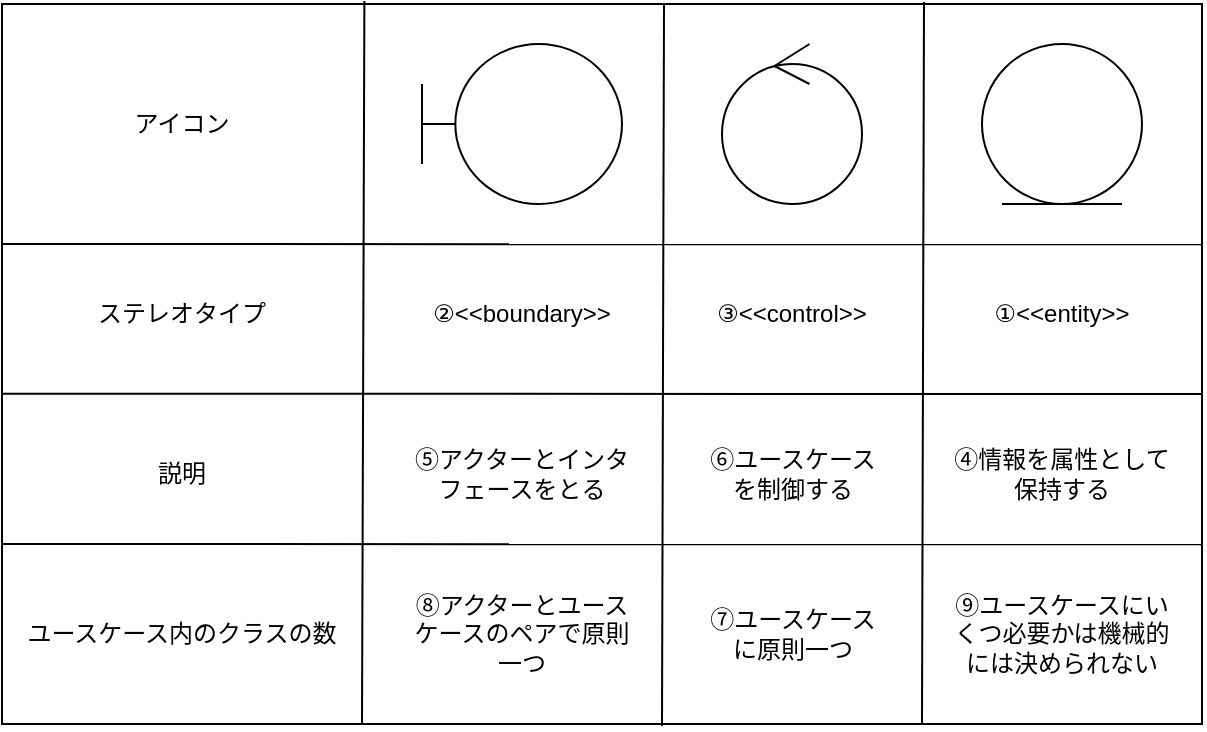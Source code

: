 <mxfile version="21.6.1" type="device">
  <diagram name="ページ1" id="_2WbdCHmIk3axlrSSZxs">
    <mxGraphModel dx="880" dy="444" grid="1" gridSize="10" guides="1" tooltips="1" connect="1" arrows="1" fold="1" page="1" pageScale="1" pageWidth="827" pageHeight="1169" math="0" shadow="0">
      <root>
        <mxCell id="0" />
        <mxCell id="1" parent="0" />
        <mxCell id="-M96Xya3_nc7D0t2OIAE-5" value="" style="rounded=0;whiteSpace=wrap;html=1;" parent="1" vertex="1">
          <mxGeometry x="40" y="60" width="600" height="360" as="geometry" />
        </mxCell>
        <mxCell id="-M96Xya3_nc7D0t2OIAE-1" value="" style="shape=umlBoundary;whiteSpace=wrap;html=1;" parent="1" vertex="1">
          <mxGeometry x="250" y="80" width="100" height="80" as="geometry" />
        </mxCell>
        <mxCell id="-M96Xya3_nc7D0t2OIAE-2" value="" style="ellipse;shape=umlControl;whiteSpace=wrap;html=1;" parent="1" vertex="1">
          <mxGeometry x="400" y="80" width="70" height="80" as="geometry" />
        </mxCell>
        <mxCell id="-M96Xya3_nc7D0t2OIAE-3" value="" style="ellipse;shape=umlEntity;whiteSpace=wrap;html=1;" parent="1" vertex="1">
          <mxGeometry x="530" y="80" width="80" height="80" as="geometry" />
        </mxCell>
        <mxCell id="-M96Xya3_nc7D0t2OIAE-4" value="ステレオタイプ" style="text;html=1;strokeColor=none;fillColor=none;align=center;verticalAlign=middle;whiteSpace=wrap;rounded=0;" parent="1" vertex="1">
          <mxGeometry x="70" y="200" width="120" height="30" as="geometry" />
        </mxCell>
        <mxCell id="-M96Xya3_nc7D0t2OIAE-6" value="説明" style="text;html=1;strokeColor=none;fillColor=none;align=center;verticalAlign=middle;whiteSpace=wrap;rounded=0;" parent="1" vertex="1">
          <mxGeometry x="100" y="280" width="60" height="30" as="geometry" />
        </mxCell>
        <mxCell id="-M96Xya3_nc7D0t2OIAE-7" value="ユースケース内のクラスの数" style="text;html=1;strokeColor=none;fillColor=none;align=center;verticalAlign=middle;whiteSpace=wrap;rounded=0;" parent="1" vertex="1">
          <mxGeometry x="50" y="360" width="160" height="30" as="geometry" />
        </mxCell>
        <mxCell id="-M96Xya3_nc7D0t2OIAE-10" value="" style="endArrow=none;html=1;rounded=0;" parent="1" edge="1">
          <mxGeometry width="50" height="50" relative="1" as="geometry">
            <mxPoint x="40" y="254.84" as="sourcePoint" />
            <mxPoint x="640" y="255" as="targetPoint" />
          </mxGeometry>
        </mxCell>
        <mxCell id="-M96Xya3_nc7D0t2OIAE-11" value="" style="endArrow=none;html=1;rounded=0;" parent="1" edge="1">
          <mxGeometry width="50" height="50" relative="1" as="geometry">
            <mxPoint x="40" y="330" as="sourcePoint" />
            <mxPoint x="640" y="330.16" as="targetPoint" />
          </mxGeometry>
        </mxCell>
        <mxCell id="-M96Xya3_nc7D0t2OIAE-12" value="" style="endArrow=none;html=1;rounded=0;" parent="1" edge="1">
          <mxGeometry width="50" height="50" relative="1" as="geometry">
            <mxPoint x="40" y="180.0" as="sourcePoint" />
            <mxPoint x="640" y="180.16" as="targetPoint" />
          </mxGeometry>
        </mxCell>
        <mxCell id="-M96Xya3_nc7D0t2OIAE-13" value="" style="endArrow=none;html=1;rounded=0;entryX=0.302;entryY=-0.004;entryDx=0;entryDy=0;entryPerimeter=0;" parent="1" target="-M96Xya3_nc7D0t2OIAE-5" edge="1">
          <mxGeometry width="50" height="50" relative="1" as="geometry">
            <mxPoint x="220" y="420" as="sourcePoint" />
            <mxPoint x="270" y="370" as="targetPoint" />
          </mxGeometry>
        </mxCell>
        <mxCell id="-M96Xya3_nc7D0t2OIAE-14" value="" style="endArrow=none;html=1;rounded=0;entryX=0.302;entryY=-0.004;entryDx=0;entryDy=0;entryPerimeter=0;" parent="1" edge="1">
          <mxGeometry width="50" height="50" relative="1" as="geometry">
            <mxPoint x="370" y="421" as="sourcePoint" />
            <mxPoint x="371" y="60" as="targetPoint" />
          </mxGeometry>
        </mxCell>
        <mxCell id="-M96Xya3_nc7D0t2OIAE-15" value="" style="endArrow=none;html=1;rounded=0;entryX=0.302;entryY=-0.004;entryDx=0;entryDy=0;entryPerimeter=0;" parent="1" edge="1">
          <mxGeometry width="50" height="50" relative="1" as="geometry">
            <mxPoint x="500" y="420" as="sourcePoint" />
            <mxPoint x="501" y="59" as="targetPoint" />
          </mxGeometry>
        </mxCell>
        <mxCell id="-M96Xya3_nc7D0t2OIAE-16" value="②&amp;lt;&amp;lt;boundary&amp;gt;&amp;gt;" style="text;html=1;strokeColor=none;fillColor=none;align=center;verticalAlign=middle;whiteSpace=wrap;rounded=0;" parent="1" vertex="1">
          <mxGeometry x="270" y="200" width="60" height="30" as="geometry" />
        </mxCell>
        <mxCell id="-M96Xya3_nc7D0t2OIAE-17" value="③&amp;lt;&amp;lt;control&amp;gt;&amp;gt;" style="text;html=1;strokeColor=none;fillColor=none;align=center;verticalAlign=middle;whiteSpace=wrap;rounded=0;" parent="1" vertex="1">
          <mxGeometry x="405" y="200" width="60" height="30" as="geometry" />
        </mxCell>
        <mxCell id="-M96Xya3_nc7D0t2OIAE-19" value="①&amp;lt;&amp;lt;entity&amp;gt;&amp;gt;" style="text;html=1;strokeColor=none;fillColor=none;align=center;verticalAlign=middle;whiteSpace=wrap;rounded=0;" parent="1" vertex="1">
          <mxGeometry x="540" y="200" width="60" height="30" as="geometry" />
        </mxCell>
        <mxCell id="-M96Xya3_nc7D0t2OIAE-20" value="⑤アクターとインタフェースをとる" style="text;html=1;strokeColor=none;fillColor=none;align=center;verticalAlign=middle;whiteSpace=wrap;rounded=0;" parent="1" vertex="1">
          <mxGeometry x="240" y="280" width="120" height="30" as="geometry" />
        </mxCell>
        <mxCell id="-M96Xya3_nc7D0t2OIAE-21" value="⑥ユースケースを制御する" style="text;html=1;strokeColor=none;fillColor=none;align=center;verticalAlign=middle;whiteSpace=wrap;rounded=0;" parent="1" vertex="1">
          <mxGeometry x="387.5" y="280" width="95" height="30" as="geometry" />
        </mxCell>
        <mxCell id="-M96Xya3_nc7D0t2OIAE-22" value="④情報を属性として保持する" style="text;html=1;strokeColor=none;fillColor=none;align=center;verticalAlign=middle;whiteSpace=wrap;rounded=0;" parent="1" vertex="1">
          <mxGeometry x="515" y="280" width="110" height="30" as="geometry" />
        </mxCell>
        <mxCell id="-M96Xya3_nc7D0t2OIAE-24" value="⑧アクターとユースケースのペアで原則一つ" style="text;html=1;strokeColor=none;fillColor=none;align=center;verticalAlign=middle;whiteSpace=wrap;rounded=0;" parent="1" vertex="1">
          <mxGeometry x="240" y="360" width="120" height="30" as="geometry" />
        </mxCell>
        <mxCell id="-M96Xya3_nc7D0t2OIAE-25" value="⑦ユースケースに原則一つ" style="text;html=1;strokeColor=none;fillColor=none;align=center;verticalAlign=middle;whiteSpace=wrap;rounded=0;" parent="1" vertex="1">
          <mxGeometry x="387.5" y="360" width="95" height="30" as="geometry" />
        </mxCell>
        <mxCell id="-M96Xya3_nc7D0t2OIAE-26" value="⑨ユースケースにいくつ必要かは機械的には決められない" style="text;html=1;strokeColor=none;fillColor=none;align=center;verticalAlign=middle;whiteSpace=wrap;rounded=0;" parent="1" vertex="1">
          <mxGeometry x="510" y="360" width="120" height="30" as="geometry" />
        </mxCell>
        <mxCell id="-M96Xya3_nc7D0t2OIAE-27" value="アイコン" style="text;html=1;strokeColor=none;fillColor=none;align=center;verticalAlign=middle;whiteSpace=wrap;rounded=0;" parent="1" vertex="1">
          <mxGeometry x="100" y="105" width="60" height="30" as="geometry" />
        </mxCell>
      </root>
    </mxGraphModel>
  </diagram>
</mxfile>
